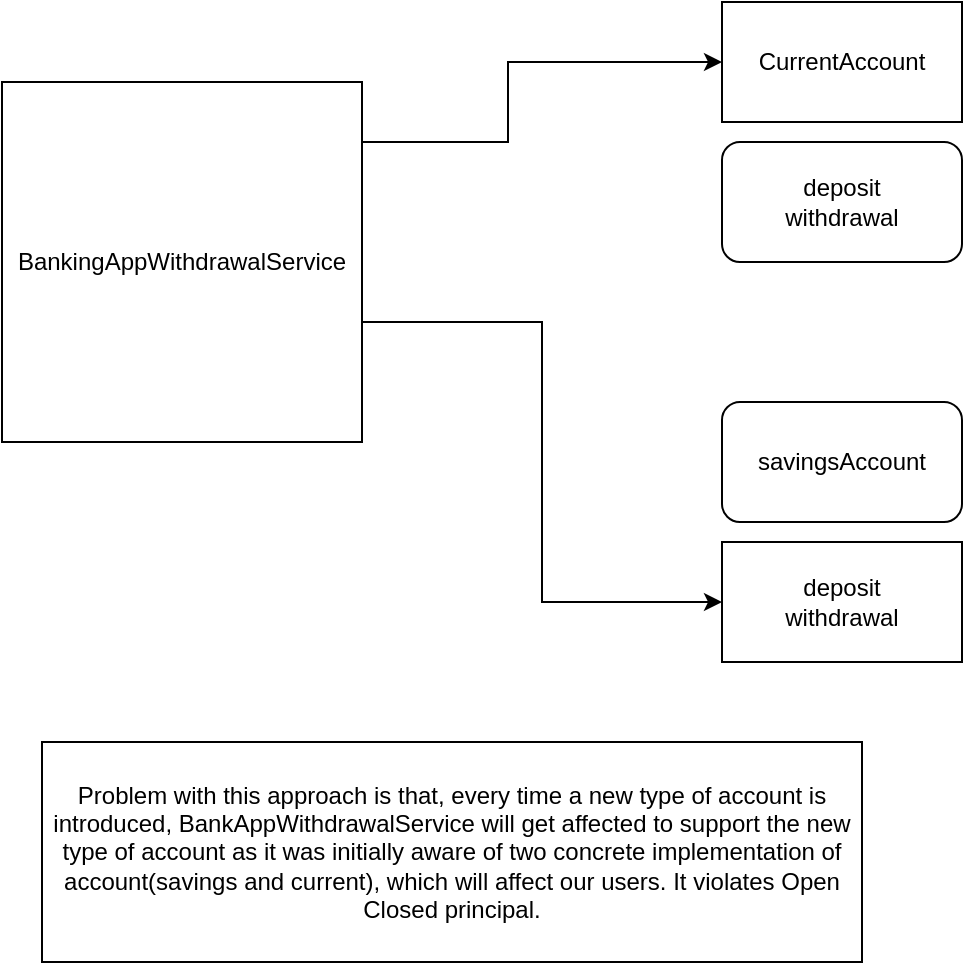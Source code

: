 <mxfile version="15.5.4" type="embed"><diagram id="GntzGGq1zOvTuDu4nbvI" name="Page-1"><mxGraphModel dx="937" dy="778" grid="1" gridSize="10" guides="1" tooltips="1" connect="1" arrows="1" fold="1" page="1" pageScale="1" pageWidth="850" pageHeight="1100" math="0" shadow="0"><root><mxCell id="0"/><mxCell id="1" parent="0"/><mxCell id="12" style="edgeStyle=orthogonalEdgeStyle;rounded=0;orthogonalLoop=1;jettySize=auto;html=1;entryX=0;entryY=0.5;entryDx=0;entryDy=0;" edge="1" parent="1" source="14" target="15"><mxGeometry relative="1" as="geometry"><Array as="points"><mxPoint x="293" y="160"/><mxPoint x="293" y="120"/></Array></mxGeometry></mxCell><mxCell id="13" style="edgeStyle=orthogonalEdgeStyle;rounded=0;orthogonalLoop=1;jettySize=auto;html=1;entryX=0;entryY=0.5;entryDx=0;entryDy=0;" edge="1" parent="1" source="14" target="16"><mxGeometry relative="1" as="geometry"><Array as="points"><mxPoint x="310" y="250"/><mxPoint x="310" y="390"/></Array></mxGeometry></mxCell><mxCell id="14" value="BankingAppWithdrawalService" style="whiteSpace=wrap;html=1;aspect=fixed;" vertex="1" parent="1"><mxGeometry x="40" y="130" width="180" height="180" as="geometry"/></mxCell><mxCell id="15" value="CurrentAccount" style="whiteSpace=wrap;html=1;" vertex="1" parent="1"><mxGeometry x="400" y="90" width="120" height="60" as="geometry"/></mxCell><mxCell id="16" value="deposit&lt;br&gt;withdrawal" style="whiteSpace=wrap;html=1;" vertex="1" parent="1"><mxGeometry x="400" y="360" width="120" height="60" as="geometry"/></mxCell><mxCell id="17" value="deposit&lt;br&gt;withdrawal" style="rounded=1;whiteSpace=wrap;html=1;" vertex="1" parent="1"><mxGeometry x="400" y="160" width="120" height="60" as="geometry"/></mxCell><mxCell id="18" value="savingsAccount" style="rounded=1;whiteSpace=wrap;html=1;" vertex="1" parent="1"><mxGeometry x="400" y="290" width="120" height="60" as="geometry"/></mxCell><mxCell id="19" value="Problem with this approach is that, every time a new type of account is&lt;br&gt;introduced, BankAppWithdrawalService will get affected to support the new type of account as it was initially aware of two concrete implementation of account(savings and current), which will affect our users. It violates Open Closed principal." style="rounded=0;whiteSpace=wrap;html=1;" vertex="1" parent="1"><mxGeometry x="60" y="460" width="410" height="110" as="geometry"/></mxCell></root></mxGraphModel></diagram></mxfile>
